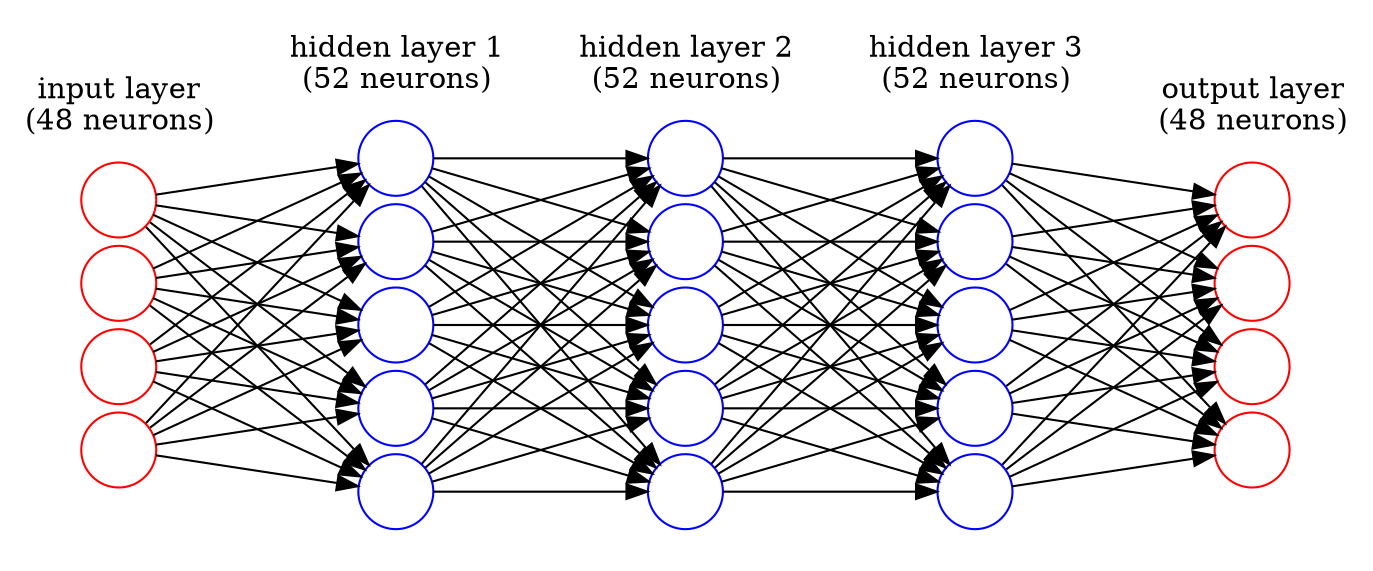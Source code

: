 digraph G {

    rankdir=LR
	splines=line
    nodesep=.05;

    node [label=""];

    
    subgraph cluster_0 {
		color=white;
        node [style=solid,color=red, shape=circle];
		x1 x2 x3 x4;
		label = "input layer
(48 neurons)";
	}
    
    subgraph cluster_1 {
		color=white;
        node [style=solid,color=blue, shape=circle];
		a12 a22 a32 a42 a52;
		label = "hidden layer 1
(52 neurons)";
	}
    
    subgraph cluster_2 {
		color=white;
        node [style=solid,color=blue, shape=circle];
		a13 a23 a33 a43 a53;
		label = "hidden layer 2
(52 neurons)";
	}
    
    subgraph cluster_3 {
		color=white;
        node [style=solid,color=blue, shape=circle];
		a14 a24 a34 a44 a54;
		label = "hidden layer 3
(52 neurons)";
	}
    
    subgraph cluster_4 {
		color=white;
        node [style=solid,color=red, shape=circle];
		O1 O2 O3 O4;
		label = "output layer
(48 neurons)";
	}
    
    

            
                x1 -> a12;
                x1 -> a22;
                x1 -> a32;
                x1 -> a42;
                x1 -> a52;
                
            
                x2 -> a12;
                x2 -> a22;
                x2 -> a32;
                x2 -> a42;
                x2 -> a52;
                
            
                x3 -> a12;
                x3 -> a22;
                x3 -> a32;
                x3 -> a42;
                x3 -> a52;
                
            
                x4 -> a12;
                x4 -> a22;
                x4 -> a32;
                x4 -> a42;
                x4 -> a52;
                
            
    

            
                a12 -> a13;
                a12 -> a23;
                a12 -> a33;
                a12 -> a43;
                a12 -> a53;
                
            
                a22 -> a13;
                a22 -> a23;
                a22 -> a33;
                a22 -> a43;
                a22 -> a53;
                
            
                a32 -> a13;
                a32 -> a23;
                a32 -> a33;
                a32 -> a43;
                a32 -> a53;
                
            
                a42 -> a13;
                a42 -> a23;
                a42 -> a33;
                a42 -> a43;
                a42 -> a53;
                
            
                a52 -> a13;
                a52 -> a23;
                a52 -> a33;
                a52 -> a43;
                a52 -> a53;
                
            
    

            
                a13 -> a14;
                a13 -> a24;
                a13 -> a34;
                a13 -> a44;
                a13 -> a54;
                
            
                a23 -> a14;
                a23 -> a24;
                a23 -> a34;
                a23 -> a44;
                a23 -> a54;
                
            
                a33 -> a14;
                a33 -> a24;
                a33 -> a34;
                a33 -> a44;
                a33 -> a54;
                
            
                a43 -> a14;
                a43 -> a24;
                a43 -> a34;
                a43 -> a44;
                a43 -> a54;
                
            
                a53 -> a14;
                a53 -> a24;
                a53 -> a34;
                a53 -> a44;
                a53 -> a54;
                
            
    

            
                a14 -> O1;
                a14 -> O2;
                a14 -> O3;
                a14 -> O4;
                
            
                a24 -> O1;
                a24 -> O2;
                a24 -> O3;
                a24 -> O4;
                
            
                a34 -> O1;
                a34 -> O2;
                a34 -> O3;
                a34 -> O4;
                
            
                a44 -> O1;
                a44 -> O2;
                a44 -> O3;
                a44 -> O4;
                
            
                a54 -> O1;
                a54 -> O2;
                a54 -> O3;
                a54 -> O4;
                
            
    
}